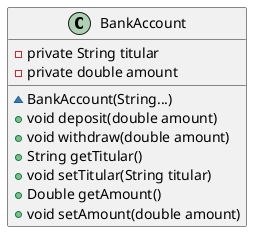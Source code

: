 @startuml
class BankAccount{
 -private String titular
 -private double amount
 ~BankAccount(String...)
 +void deposit(double amount)
 +void withdraw(double amount)
 +String getTitular()
 +void setTitular(String titular)
 +Double getAmount()
 +void setAmount(double amount)
}
@enduml